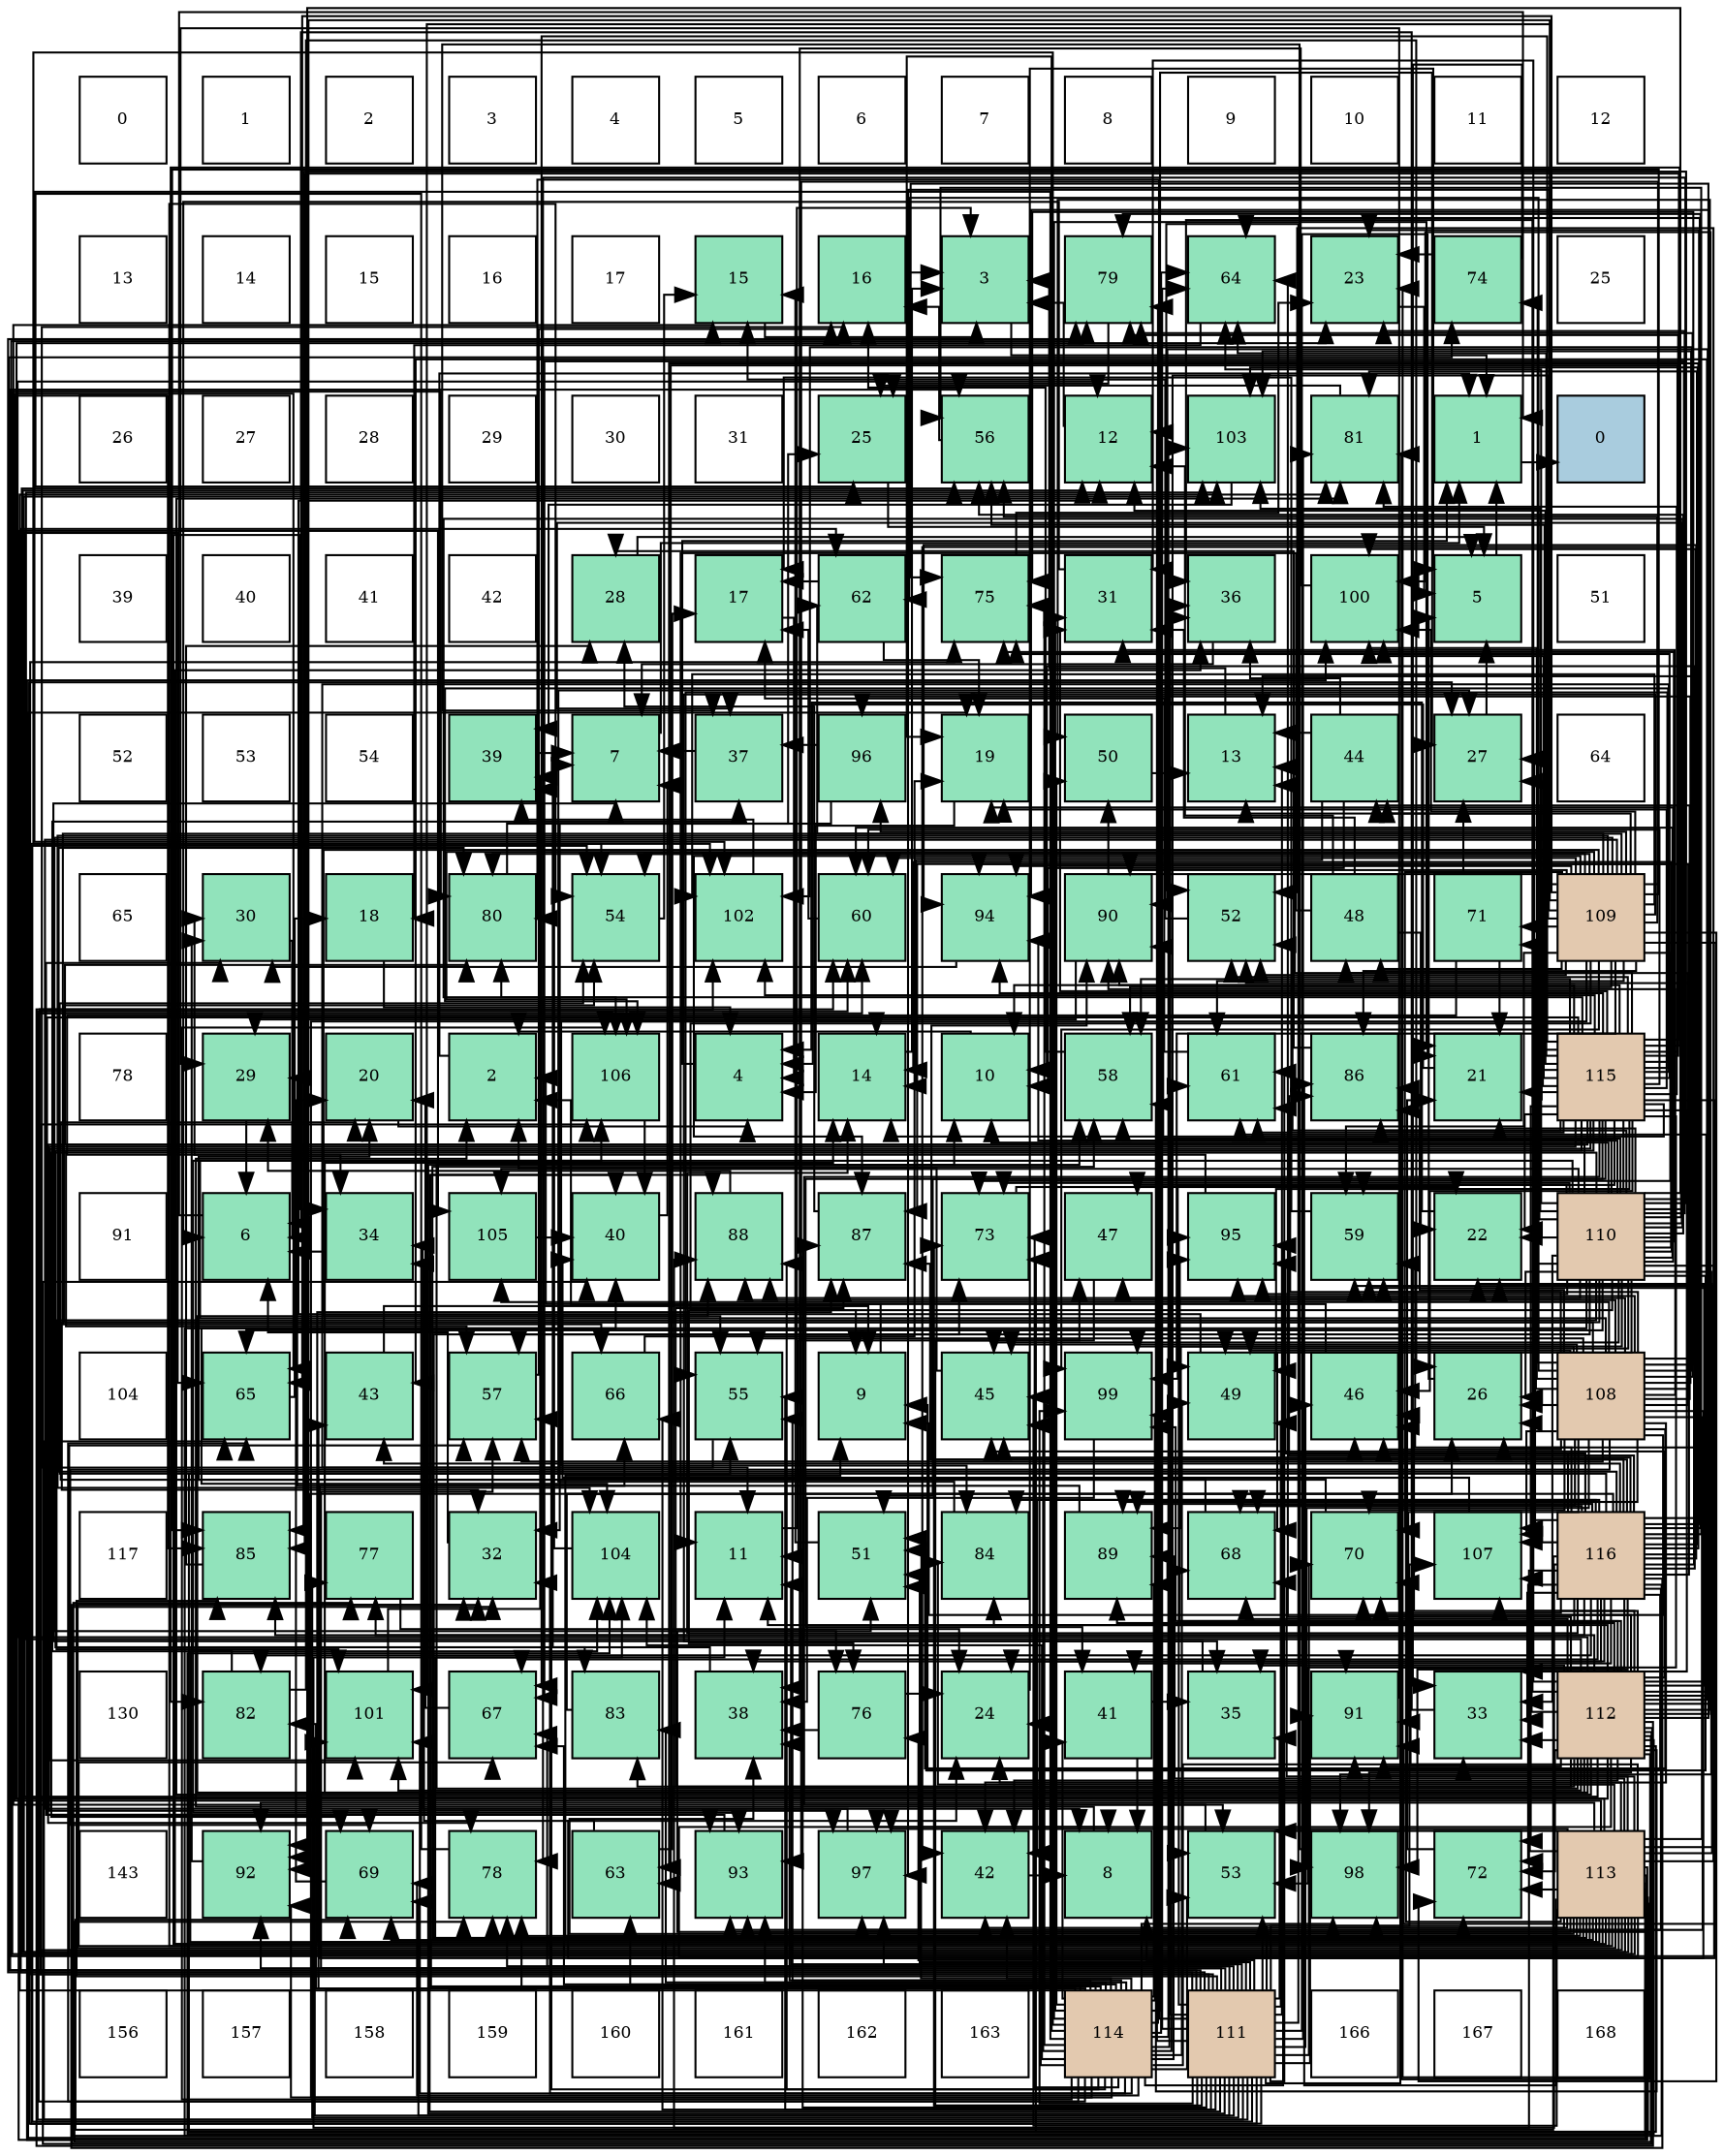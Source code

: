 digraph layout{
 rankdir=TB;
 splines=ortho;
 node [style=filled shape=square fixedsize=true width=0.6];
0[label="0", fontsize=8, fillcolor="#ffffff"];
1[label="1", fontsize=8, fillcolor="#ffffff"];
2[label="2", fontsize=8, fillcolor="#ffffff"];
3[label="3", fontsize=8, fillcolor="#ffffff"];
4[label="4", fontsize=8, fillcolor="#ffffff"];
5[label="5", fontsize=8, fillcolor="#ffffff"];
6[label="6", fontsize=8, fillcolor="#ffffff"];
7[label="7", fontsize=8, fillcolor="#ffffff"];
8[label="8", fontsize=8, fillcolor="#ffffff"];
9[label="9", fontsize=8, fillcolor="#ffffff"];
10[label="10", fontsize=8, fillcolor="#ffffff"];
11[label="11", fontsize=8, fillcolor="#ffffff"];
12[label="12", fontsize=8, fillcolor="#ffffff"];
13[label="13", fontsize=8, fillcolor="#ffffff"];
14[label="14", fontsize=8, fillcolor="#ffffff"];
15[label="15", fontsize=8, fillcolor="#ffffff"];
16[label="16", fontsize=8, fillcolor="#ffffff"];
17[label="17", fontsize=8, fillcolor="#ffffff"];
18[label="15", fontsize=8, fillcolor="#91e3bb"];
19[label="16", fontsize=8, fillcolor="#91e3bb"];
20[label="3", fontsize=8, fillcolor="#91e3bb"];
21[label="79", fontsize=8, fillcolor="#91e3bb"];
22[label="64", fontsize=8, fillcolor="#91e3bb"];
23[label="23", fontsize=8, fillcolor="#91e3bb"];
24[label="74", fontsize=8, fillcolor="#91e3bb"];
25[label="25", fontsize=8, fillcolor="#ffffff"];
26[label="26", fontsize=8, fillcolor="#ffffff"];
27[label="27", fontsize=8, fillcolor="#ffffff"];
28[label="28", fontsize=8, fillcolor="#ffffff"];
29[label="29", fontsize=8, fillcolor="#ffffff"];
30[label="30", fontsize=8, fillcolor="#ffffff"];
31[label="31", fontsize=8, fillcolor="#ffffff"];
32[label="25", fontsize=8, fillcolor="#91e3bb"];
33[label="56", fontsize=8, fillcolor="#91e3bb"];
34[label="12", fontsize=8, fillcolor="#91e3bb"];
35[label="103", fontsize=8, fillcolor="#91e3bb"];
36[label="81", fontsize=8, fillcolor="#91e3bb"];
37[label="1", fontsize=8, fillcolor="#91e3bb"];
38[label="0", fontsize=8, fillcolor="#a9ccde"];
39[label="39", fontsize=8, fillcolor="#ffffff"];
40[label="40", fontsize=8, fillcolor="#ffffff"];
41[label="41", fontsize=8, fillcolor="#ffffff"];
42[label="42", fontsize=8, fillcolor="#ffffff"];
43[label="28", fontsize=8, fillcolor="#91e3bb"];
44[label="17", fontsize=8, fillcolor="#91e3bb"];
45[label="62", fontsize=8, fillcolor="#91e3bb"];
46[label="75", fontsize=8, fillcolor="#91e3bb"];
47[label="31", fontsize=8, fillcolor="#91e3bb"];
48[label="36", fontsize=8, fillcolor="#91e3bb"];
49[label="100", fontsize=8, fillcolor="#91e3bb"];
50[label="5", fontsize=8, fillcolor="#91e3bb"];
51[label="51", fontsize=8, fillcolor="#ffffff"];
52[label="52", fontsize=8, fillcolor="#ffffff"];
53[label="53", fontsize=8, fillcolor="#ffffff"];
54[label="54", fontsize=8, fillcolor="#ffffff"];
55[label="39", fontsize=8, fillcolor="#91e3bb"];
56[label="7", fontsize=8, fillcolor="#91e3bb"];
57[label="37", fontsize=8, fillcolor="#91e3bb"];
58[label="96", fontsize=8, fillcolor="#91e3bb"];
59[label="19", fontsize=8, fillcolor="#91e3bb"];
60[label="50", fontsize=8, fillcolor="#91e3bb"];
61[label="13", fontsize=8, fillcolor="#91e3bb"];
62[label="44", fontsize=8, fillcolor="#91e3bb"];
63[label="27", fontsize=8, fillcolor="#91e3bb"];
64[label="64", fontsize=8, fillcolor="#ffffff"];
65[label="65", fontsize=8, fillcolor="#ffffff"];
66[label="30", fontsize=8, fillcolor="#91e3bb"];
67[label="18", fontsize=8, fillcolor="#91e3bb"];
68[label="80", fontsize=8, fillcolor="#91e3bb"];
69[label="54", fontsize=8, fillcolor="#91e3bb"];
70[label="102", fontsize=8, fillcolor="#91e3bb"];
71[label="60", fontsize=8, fillcolor="#91e3bb"];
72[label="94", fontsize=8, fillcolor="#91e3bb"];
73[label="90", fontsize=8, fillcolor="#91e3bb"];
74[label="52", fontsize=8, fillcolor="#91e3bb"];
75[label="48", fontsize=8, fillcolor="#91e3bb"];
76[label="71", fontsize=8, fillcolor="#91e3bb"];
77[label="109", fontsize=8, fillcolor="#e3c9af"];
78[label="78", fontsize=8, fillcolor="#ffffff"];
79[label="29", fontsize=8, fillcolor="#91e3bb"];
80[label="20", fontsize=8, fillcolor="#91e3bb"];
81[label="2", fontsize=8, fillcolor="#91e3bb"];
82[label="106", fontsize=8, fillcolor="#91e3bb"];
83[label="4", fontsize=8, fillcolor="#91e3bb"];
84[label="14", fontsize=8, fillcolor="#91e3bb"];
85[label="10", fontsize=8, fillcolor="#91e3bb"];
86[label="58", fontsize=8, fillcolor="#91e3bb"];
87[label="61", fontsize=8, fillcolor="#91e3bb"];
88[label="86", fontsize=8, fillcolor="#91e3bb"];
89[label="21", fontsize=8, fillcolor="#91e3bb"];
90[label="115", fontsize=8, fillcolor="#e3c9af"];
91[label="91", fontsize=8, fillcolor="#ffffff"];
92[label="6", fontsize=8, fillcolor="#91e3bb"];
93[label="34", fontsize=8, fillcolor="#91e3bb"];
94[label="105", fontsize=8, fillcolor="#91e3bb"];
95[label="40", fontsize=8, fillcolor="#91e3bb"];
96[label="88", fontsize=8, fillcolor="#91e3bb"];
97[label="87", fontsize=8, fillcolor="#91e3bb"];
98[label="73", fontsize=8, fillcolor="#91e3bb"];
99[label="47", fontsize=8, fillcolor="#91e3bb"];
100[label="95", fontsize=8, fillcolor="#91e3bb"];
101[label="59", fontsize=8, fillcolor="#91e3bb"];
102[label="22", fontsize=8, fillcolor="#91e3bb"];
103[label="110", fontsize=8, fillcolor="#e3c9af"];
104[label="104", fontsize=8, fillcolor="#ffffff"];
105[label="65", fontsize=8, fillcolor="#91e3bb"];
106[label="43", fontsize=8, fillcolor="#91e3bb"];
107[label="57", fontsize=8, fillcolor="#91e3bb"];
108[label="66", fontsize=8, fillcolor="#91e3bb"];
109[label="55", fontsize=8, fillcolor="#91e3bb"];
110[label="9", fontsize=8, fillcolor="#91e3bb"];
111[label="45", fontsize=8, fillcolor="#91e3bb"];
112[label="99", fontsize=8, fillcolor="#91e3bb"];
113[label="49", fontsize=8, fillcolor="#91e3bb"];
114[label="46", fontsize=8, fillcolor="#91e3bb"];
115[label="26", fontsize=8, fillcolor="#91e3bb"];
116[label="108", fontsize=8, fillcolor="#e3c9af"];
117[label="117", fontsize=8, fillcolor="#ffffff"];
118[label="85", fontsize=8, fillcolor="#91e3bb"];
119[label="77", fontsize=8, fillcolor="#91e3bb"];
120[label="32", fontsize=8, fillcolor="#91e3bb"];
121[label="104", fontsize=8, fillcolor="#91e3bb"];
122[label="11", fontsize=8, fillcolor="#91e3bb"];
123[label="51", fontsize=8, fillcolor="#91e3bb"];
124[label="84", fontsize=8, fillcolor="#91e3bb"];
125[label="89", fontsize=8, fillcolor="#91e3bb"];
126[label="68", fontsize=8, fillcolor="#91e3bb"];
127[label="70", fontsize=8, fillcolor="#91e3bb"];
128[label="107", fontsize=8, fillcolor="#91e3bb"];
129[label="116", fontsize=8, fillcolor="#e3c9af"];
130[label="130", fontsize=8, fillcolor="#ffffff"];
131[label="82", fontsize=8, fillcolor="#91e3bb"];
132[label="101", fontsize=8, fillcolor="#91e3bb"];
133[label="67", fontsize=8, fillcolor="#91e3bb"];
134[label="83", fontsize=8, fillcolor="#91e3bb"];
135[label="38", fontsize=8, fillcolor="#91e3bb"];
136[label="76", fontsize=8, fillcolor="#91e3bb"];
137[label="24", fontsize=8, fillcolor="#91e3bb"];
138[label="41", fontsize=8, fillcolor="#91e3bb"];
139[label="35", fontsize=8, fillcolor="#91e3bb"];
140[label="91", fontsize=8, fillcolor="#91e3bb"];
141[label="33", fontsize=8, fillcolor="#91e3bb"];
142[label="112", fontsize=8, fillcolor="#e3c9af"];
143[label="143", fontsize=8, fillcolor="#ffffff"];
144[label="92", fontsize=8, fillcolor="#91e3bb"];
145[label="69", fontsize=8, fillcolor="#91e3bb"];
146[label="78", fontsize=8, fillcolor="#91e3bb"];
147[label="63", fontsize=8, fillcolor="#91e3bb"];
148[label="93", fontsize=8, fillcolor="#91e3bb"];
149[label="97", fontsize=8, fillcolor="#91e3bb"];
150[label="42", fontsize=8, fillcolor="#91e3bb"];
151[label="8", fontsize=8, fillcolor="#91e3bb"];
152[label="53", fontsize=8, fillcolor="#91e3bb"];
153[label="98", fontsize=8, fillcolor="#91e3bb"];
154[label="72", fontsize=8, fillcolor="#91e3bb"];
155[label="113", fontsize=8, fillcolor="#e3c9af"];
156[label="156", fontsize=8, fillcolor="#ffffff"];
157[label="157", fontsize=8, fillcolor="#ffffff"];
158[label="158", fontsize=8, fillcolor="#ffffff"];
159[label="159", fontsize=8, fillcolor="#ffffff"];
160[label="160", fontsize=8, fillcolor="#ffffff"];
161[label="161", fontsize=8, fillcolor="#ffffff"];
162[label="162", fontsize=8, fillcolor="#ffffff"];
163[label="163", fontsize=8, fillcolor="#ffffff"];
164[label="114", fontsize=8, fillcolor="#e3c9af"];
165[label="111", fontsize=8, fillcolor="#e3c9af"];
166[label="166", fontsize=8, fillcolor="#ffffff"];
167[label="167", fontsize=8, fillcolor="#ffffff"];
168[label="168", fontsize=8, fillcolor="#ffffff"];
edge [constraint=false, style=vis];37 -> 38;
81 -> 37;
20 -> 37;
83 -> 37;
50 -> 37;
92 -> 37;
56 -> 37;
151 -> 81;
110 -> 81;
85 -> 81;
122 -> 20;
34 -> 20;
61 -> 20;
84 -> 20;
18 -> 20;
19 -> 20;
44 -> 83;
67 -> 83;
59 -> 83;
80 -> 83;
89 -> 83;
102 -> 83;
23 -> 50;
137 -> 50;
32 -> 50;
115 -> 50;
63 -> 50;
43 -> 50;
79 -> 92;
66 -> 92;
47 -> 92;
120 -> 92;
141 -> 92;
93 -> 92;
139 -> 56;
48 -> 56;
57 -> 56;
135 -> 56;
55 -> 56;
95 -> 56;
138 -> 151;
138 -> 139;
150 -> 151;
106 -> 110;
62 -> 85;
62 -> 61;
62 -> 84;
62 -> 48;
111 -> 81;
114 -> 81;
99 -> 122;
75 -> 122;
75 -> 34;
75 -> 102;
75 -> 47;
113 -> 34;
60 -> 61;
123 -> 18;
74 -> 18;
152 -> 18;
69 -> 18;
109 -> 19;
33 -> 19;
107 -> 19;
86 -> 19;
101 -> 44;
71 -> 44;
87 -> 44;
45 -> 44;
45 -> 59;
147 -> 44;
147 -> 93;
22 -> 67;
105 -> 67;
108 -> 59;
133 -> 80;
126 -> 80;
145 -> 80;
127 -> 80;
76 -> 89;
76 -> 63;
76 -> 93;
154 -> 89;
98 -> 102;
24 -> 23;
24 -> 141;
46 -> 23;
136 -> 137;
136 -> 135;
119 -> 137;
146 -> 32;
21 -> 32;
68 -> 32;
36 -> 32;
131 -> 115;
131 -> 57;
134 -> 115;
124 -> 63;
118 -> 43;
88 -> 43;
97 -> 43;
96 -> 79;
125 -> 79;
73 -> 79;
140 -> 79;
144 -> 66;
148 -> 66;
72 -> 66;
100 -> 66;
58 -> 120;
58 -> 57;
149 -> 93;
153 -> 57;
112 -> 135;
49 -> 135;
132 -> 55;
70 -> 55;
35 -> 55;
121 -> 55;
94 -> 95;
82 -> 95;
128 -> 95;
116 -> 110;
116 -> 115;
116 -> 150;
116 -> 62;
116 -> 111;
116 -> 114;
116 -> 99;
116 -> 75;
116 -> 113;
116 -> 123;
116 -> 69;
116 -> 109;
116 -> 107;
116 -> 101;
116 -> 87;
116 -> 45;
116 -> 108;
116 -> 126;
116 -> 145;
116 -> 127;
116 -> 76;
116 -> 24;
116 -> 46;
116 -> 21;
116 -> 88;
116 -> 96;
116 -> 125;
116 -> 73;
116 -> 140;
116 -> 72;
116 -> 100;
116 -> 58;
116 -> 149;
116 -> 153;
116 -> 112;
116 -> 49;
116 -> 70;
116 -> 35;
116 -> 94;
116 -> 82;
116 -> 128;
77 -> 151;
77 -> 110;
77 -> 139;
77 -> 62;
77 -> 75;
77 -> 113;
77 -> 74;
77 -> 152;
77 -> 69;
77 -> 109;
77 -> 33;
77 -> 86;
77 -> 101;
77 -> 71;
77 -> 87;
77 -> 45;
77 -> 105;
77 -> 108;
77 -> 127;
77 -> 76;
77 -> 154;
77 -> 98;
77 -> 136;
77 -> 68;
77 -> 124;
77 -> 118;
77 -> 88;
77 -> 97;
77 -> 73;
77 -> 140;
77 -> 144;
77 -> 148;
77 -> 72;
77 -> 58;
77 -> 149;
77 -> 112;
77 -> 49;
77 -> 132;
77 -> 70;
77 -> 121;
77 -> 82;
103 -> 151;
103 -> 110;
103 -> 85;
103 -> 61;
103 -> 84;
103 -> 59;
103 -> 89;
103 -> 102;
103 -> 23;
103 -> 115;
103 -> 47;
103 -> 120;
103 -> 141;
103 -> 57;
103 -> 150;
103 -> 111;
103 -> 99;
103 -> 113;
103 -> 74;
103 -> 33;
103 -> 107;
103 -> 86;
103 -> 71;
103 -> 22;
103 -> 105;
103 -> 133;
103 -> 126;
103 -> 145;
103 -> 98;
103 -> 46;
103 -> 136;
103 -> 146;
103 -> 68;
103 -> 118;
103 -> 97;
103 -> 96;
103 -> 125;
103 -> 73;
103 -> 144;
103 -> 148;
103 -> 72;
103 -> 100;
103 -> 153;
103 -> 132;
103 -> 35;
103 -> 121;
103 -> 94;
103 -> 82;
103 -> 128;
165 -> 151;
165 -> 122;
165 -> 34;
165 -> 61;
165 -> 89;
165 -> 63;
165 -> 139;
165 -> 48;
165 -> 114;
165 -> 99;
165 -> 113;
165 -> 123;
165 -> 74;
165 -> 152;
165 -> 69;
165 -> 109;
165 -> 33;
165 -> 107;
165 -> 86;
165 -> 71;
165 -> 87;
165 -> 45;
165 -> 22;
165 -> 105;
165 -> 108;
165 -> 133;
165 -> 145;
165 -> 127;
165 -> 154;
165 -> 98;
165 -> 24;
165 -> 46;
165 -> 136;
165 -> 119;
165 -> 146;
165 -> 21;
165 -> 68;
165 -> 36;
165 -> 118;
165 -> 88;
165 -> 97;
165 -> 96;
165 -> 140;
165 -> 144;
165 -> 100;
165 -> 149;
165 -> 112;
165 -> 132;
165 -> 70;
165 -> 82;
165 -> 128;
142 -> 85;
142 -> 34;
142 -> 84;
142 -> 102;
142 -> 23;
142 -> 115;
142 -> 47;
142 -> 120;
142 -> 141;
142 -> 139;
142 -> 48;
142 -> 95;
142 -> 150;
142 -> 106;
142 -> 111;
142 -> 114;
142 -> 60;
142 -> 86;
142 -> 101;
142 -> 87;
142 -> 22;
142 -> 105;
142 -> 126;
142 -> 127;
142 -> 154;
142 -> 98;
142 -> 46;
142 -> 119;
142 -> 146;
142 -> 36;
142 -> 134;
142 -> 124;
142 -> 97;
142 -> 96;
142 -> 125;
142 -> 73;
142 -> 140;
142 -> 148;
142 -> 72;
142 -> 100;
142 -> 149;
142 -> 153;
142 -> 112;
142 -> 49;
142 -> 132;
142 -> 70;
142 -> 35;
142 -> 121;
142 -> 128;
155 -> 110;
155 -> 122;
155 -> 34;
155 -> 59;
155 -> 102;
155 -> 23;
155 -> 137;
155 -> 115;
155 -> 120;
155 -> 93;
155 -> 48;
155 -> 135;
155 -> 150;
155 -> 111;
155 -> 114;
155 -> 123;
155 -> 74;
155 -> 152;
155 -> 69;
155 -> 109;
155 -> 33;
155 -> 107;
155 -> 86;
155 -> 101;
155 -> 71;
155 -> 105;
155 -> 133;
155 -> 126;
155 -> 145;
155 -> 127;
155 -> 154;
155 -> 98;
155 -> 119;
155 -> 146;
155 -> 21;
155 -> 68;
155 -> 36;
155 -> 124;
155 -> 118;
155 -> 88;
155 -> 97;
155 -> 125;
155 -> 140;
155 -> 144;
155 -> 149;
155 -> 153;
155 -> 49;
155 -> 35;
155 -> 121;
155 -> 94;
155 -> 128;
164 -> 84;
164 -> 59;
164 -> 89;
164 -> 137;
164 -> 63;
164 -> 47;
164 -> 120;
164 -> 141;
164 -> 48;
164 -> 135;
164 -> 95;
164 -> 138;
164 -> 150;
164 -> 106;
164 -> 111;
164 -> 113;
164 -> 60;
164 -> 123;
164 -> 152;
164 -> 69;
164 -> 109;
164 -> 107;
164 -> 71;
164 -> 87;
164 -> 147;
164 -> 22;
164 -> 105;
164 -> 133;
164 -> 126;
164 -> 145;
164 -> 98;
164 -> 46;
164 -> 146;
164 -> 21;
164 -> 36;
164 -> 131;
164 -> 134;
164 -> 96;
164 -> 125;
164 -> 144;
164 -> 148;
164 -> 100;
164 -> 153;
164 -> 112;
164 -> 132;
164 -> 70;
164 -> 35;
164 -> 121;
164 -> 82;
90 -> 85;
90 -> 122;
90 -> 34;
90 -> 61;
90 -> 84;
90 -> 59;
90 -> 89;
90 -> 102;
90 -> 137;
90 -> 63;
90 -> 47;
90 -> 141;
90 -> 138;
90 -> 114;
90 -> 113;
90 -> 60;
90 -> 123;
90 -> 74;
90 -> 152;
90 -> 109;
90 -> 33;
90 -> 107;
90 -> 86;
90 -> 101;
90 -> 71;
90 -> 87;
90 -> 147;
90 -> 22;
90 -> 133;
90 -> 154;
90 -> 46;
90 -> 146;
90 -> 21;
90 -> 68;
90 -> 36;
90 -> 131;
90 -> 134;
90 -> 118;
90 -> 88;
90 -> 73;
90 -> 140;
90 -> 148;
90 -> 72;
90 -> 149;
90 -> 112;
90 -> 49;
90 -> 132;
90 -> 70;
90 -> 82;
129 -> 85;
129 -> 122;
129 -> 61;
129 -> 84;
129 -> 23;
129 -> 137;
129 -> 63;
129 -> 120;
129 -> 141;
129 -> 135;
129 -> 95;
129 -> 138;
129 -> 150;
129 -> 106;
129 -> 111;
129 -> 114;
129 -> 123;
129 -> 74;
129 -> 152;
129 -> 69;
129 -> 33;
129 -> 101;
129 -> 147;
129 -> 22;
129 -> 133;
129 -> 126;
129 -> 145;
129 -> 127;
129 -> 154;
129 -> 21;
129 -> 68;
129 -> 36;
129 -> 131;
129 -> 124;
129 -> 118;
129 -> 88;
129 -> 97;
129 -> 96;
129 -> 125;
129 -> 73;
129 -> 144;
129 -> 148;
129 -> 72;
129 -> 100;
129 -> 153;
129 -> 49;
129 -> 35;
129 -> 121;
129 -> 128;
edge [constraint=true, style=invis];
0 -> 13 -> 26 -> 39 -> 52 -> 65 -> 78 -> 91 -> 104 -> 117 -> 130 -> 143 -> 156;
1 -> 14 -> 27 -> 40 -> 53 -> 66 -> 79 -> 92 -> 105 -> 118 -> 131 -> 144 -> 157;
2 -> 15 -> 28 -> 41 -> 54 -> 67 -> 80 -> 93 -> 106 -> 119 -> 132 -> 145 -> 158;
3 -> 16 -> 29 -> 42 -> 55 -> 68 -> 81 -> 94 -> 107 -> 120 -> 133 -> 146 -> 159;
4 -> 17 -> 30 -> 43 -> 56 -> 69 -> 82 -> 95 -> 108 -> 121 -> 134 -> 147 -> 160;
5 -> 18 -> 31 -> 44 -> 57 -> 70 -> 83 -> 96 -> 109 -> 122 -> 135 -> 148 -> 161;
6 -> 19 -> 32 -> 45 -> 58 -> 71 -> 84 -> 97 -> 110 -> 123 -> 136 -> 149 -> 162;
7 -> 20 -> 33 -> 46 -> 59 -> 72 -> 85 -> 98 -> 111 -> 124 -> 137 -> 150 -> 163;
8 -> 21 -> 34 -> 47 -> 60 -> 73 -> 86 -> 99 -> 112 -> 125 -> 138 -> 151 -> 164;
9 -> 22 -> 35 -> 48 -> 61 -> 74 -> 87 -> 100 -> 113 -> 126 -> 139 -> 152 -> 165;
10 -> 23 -> 36 -> 49 -> 62 -> 75 -> 88 -> 101 -> 114 -> 127 -> 140 -> 153 -> 166;
11 -> 24 -> 37 -> 50 -> 63 -> 76 -> 89 -> 102 -> 115 -> 128 -> 141 -> 154 -> 167;
12 -> 25 -> 38 -> 51 -> 64 -> 77 -> 90 -> 103 -> 116 -> 129 -> 142 -> 155 -> 168;
rank = same {0 -> 1 -> 2 -> 3 -> 4 -> 5 -> 6 -> 7 -> 8 -> 9 -> 10 -> 11 -> 12};
rank = same {13 -> 14 -> 15 -> 16 -> 17 -> 18 -> 19 -> 20 -> 21 -> 22 -> 23 -> 24 -> 25};
rank = same {26 -> 27 -> 28 -> 29 -> 30 -> 31 -> 32 -> 33 -> 34 -> 35 -> 36 -> 37 -> 38};
rank = same {39 -> 40 -> 41 -> 42 -> 43 -> 44 -> 45 -> 46 -> 47 -> 48 -> 49 -> 50 -> 51};
rank = same {52 -> 53 -> 54 -> 55 -> 56 -> 57 -> 58 -> 59 -> 60 -> 61 -> 62 -> 63 -> 64};
rank = same {65 -> 66 -> 67 -> 68 -> 69 -> 70 -> 71 -> 72 -> 73 -> 74 -> 75 -> 76 -> 77};
rank = same {78 -> 79 -> 80 -> 81 -> 82 -> 83 -> 84 -> 85 -> 86 -> 87 -> 88 -> 89 -> 90};
rank = same {91 -> 92 -> 93 -> 94 -> 95 -> 96 -> 97 -> 98 -> 99 -> 100 -> 101 -> 102 -> 103};
rank = same {104 -> 105 -> 106 -> 107 -> 108 -> 109 -> 110 -> 111 -> 112 -> 113 -> 114 -> 115 -> 116};
rank = same {117 -> 118 -> 119 -> 120 -> 121 -> 122 -> 123 -> 124 -> 125 -> 126 -> 127 -> 128 -> 129};
rank = same {130 -> 131 -> 132 -> 133 -> 134 -> 135 -> 136 -> 137 -> 138 -> 139 -> 140 -> 141 -> 142};
rank = same {143 -> 144 -> 145 -> 146 -> 147 -> 148 -> 149 -> 150 -> 151 -> 152 -> 153 -> 154 -> 155};
rank = same {156 -> 157 -> 158 -> 159 -> 160 -> 161 -> 162 -> 163 -> 164 -> 165 -> 166 -> 167 -> 168};
}